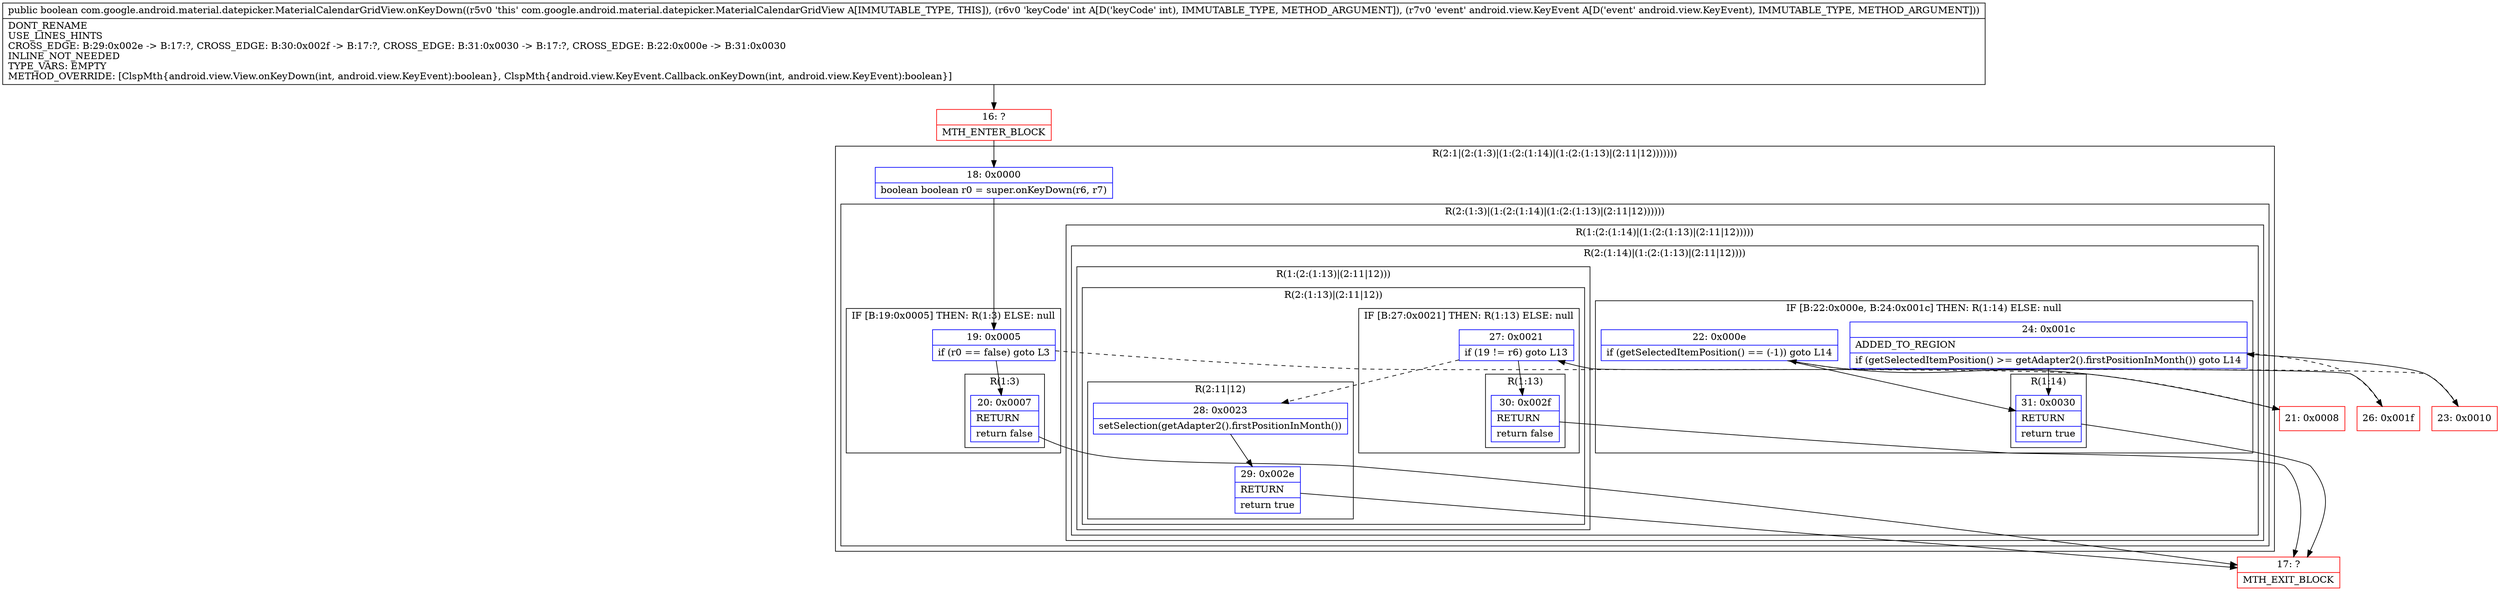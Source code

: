 digraph "CFG forcom.google.android.material.datepicker.MaterialCalendarGridView.onKeyDown(ILandroid\/view\/KeyEvent;)Z" {
subgraph cluster_Region_1639188910 {
label = "R(2:1|(2:(1:3)|(1:(2:(1:14)|(1:(2:(1:13)|(2:11|12)))))))";
node [shape=record,color=blue];
Node_18 [shape=record,label="{18\:\ 0x0000|boolean boolean r0 = super.onKeyDown(r6, r7)\l}"];
subgraph cluster_Region_1213451994 {
label = "R(2:(1:3)|(1:(2:(1:14)|(1:(2:(1:13)|(2:11|12))))))";
node [shape=record,color=blue];
subgraph cluster_IfRegion_2137492283 {
label = "IF [B:19:0x0005] THEN: R(1:3) ELSE: null";
node [shape=record,color=blue];
Node_19 [shape=record,label="{19\:\ 0x0005|if (r0 == false) goto L3\l}"];
subgraph cluster_Region_1919412210 {
label = "R(1:3)";
node [shape=record,color=blue];
Node_20 [shape=record,label="{20\:\ 0x0007|RETURN\l|return false\l}"];
}
}
subgraph cluster_Region_704530722 {
label = "R(1:(2:(1:14)|(1:(2:(1:13)|(2:11|12)))))";
node [shape=record,color=blue];
subgraph cluster_Region_1427340352 {
label = "R(2:(1:14)|(1:(2:(1:13)|(2:11|12))))";
node [shape=record,color=blue];
subgraph cluster_IfRegion_56642854 {
label = "IF [B:22:0x000e, B:24:0x001c] THEN: R(1:14) ELSE: null";
node [shape=record,color=blue];
Node_22 [shape=record,label="{22\:\ 0x000e|if (getSelectedItemPosition() == (\-1)) goto L14\l}"];
Node_24 [shape=record,label="{24\:\ 0x001c|ADDED_TO_REGION\l|if (getSelectedItemPosition() \>= getAdapter2().firstPositionInMonth()) goto L14\l}"];
subgraph cluster_Region_1316315855 {
label = "R(1:14)";
node [shape=record,color=blue];
Node_31 [shape=record,label="{31\:\ 0x0030|RETURN\l|return true\l}"];
}
}
subgraph cluster_Region_362382714 {
label = "R(1:(2:(1:13)|(2:11|12)))";
node [shape=record,color=blue];
subgraph cluster_Region_1537608437 {
label = "R(2:(1:13)|(2:11|12))";
node [shape=record,color=blue];
subgraph cluster_IfRegion_1521378778 {
label = "IF [B:27:0x0021] THEN: R(1:13) ELSE: null";
node [shape=record,color=blue];
Node_27 [shape=record,label="{27\:\ 0x0021|if (19 != r6) goto L13\l}"];
subgraph cluster_Region_1059587930 {
label = "R(1:13)";
node [shape=record,color=blue];
Node_30 [shape=record,label="{30\:\ 0x002f|RETURN\l|return false\l}"];
}
}
subgraph cluster_Region_1715726224 {
label = "R(2:11|12)";
node [shape=record,color=blue];
Node_28 [shape=record,label="{28\:\ 0x0023|setSelection(getAdapter2().firstPositionInMonth())\l}"];
Node_29 [shape=record,label="{29\:\ 0x002e|RETURN\l|return true\l}"];
}
}
}
}
}
}
}
Node_16 [shape=record,color=red,label="{16\:\ ?|MTH_ENTER_BLOCK\l}"];
Node_17 [shape=record,color=red,label="{17\:\ ?|MTH_EXIT_BLOCK\l}"];
Node_21 [shape=record,color=red,label="{21\:\ 0x0008}"];
Node_23 [shape=record,color=red,label="{23\:\ 0x0010}"];
Node_26 [shape=record,color=red,label="{26\:\ 0x001f}"];
MethodNode[shape=record,label="{public boolean com.google.android.material.datepicker.MaterialCalendarGridView.onKeyDown((r5v0 'this' com.google.android.material.datepicker.MaterialCalendarGridView A[IMMUTABLE_TYPE, THIS]), (r6v0 'keyCode' int A[D('keyCode' int), IMMUTABLE_TYPE, METHOD_ARGUMENT]), (r7v0 'event' android.view.KeyEvent A[D('event' android.view.KeyEvent), IMMUTABLE_TYPE, METHOD_ARGUMENT]))  | DONT_RENAME\lUSE_LINES_HINTS\lCROSS_EDGE: B:29:0x002e \-\> B:17:?, CROSS_EDGE: B:30:0x002f \-\> B:17:?, CROSS_EDGE: B:31:0x0030 \-\> B:17:?, CROSS_EDGE: B:22:0x000e \-\> B:31:0x0030\lINLINE_NOT_NEEDED\lTYPE_VARS: EMPTY\lMETHOD_OVERRIDE: [ClspMth\{android.view.View.onKeyDown(int, android.view.KeyEvent):boolean\}, ClspMth\{android.view.KeyEvent.Callback.onKeyDown(int, android.view.KeyEvent):boolean\}]\l}"];
MethodNode -> Node_16;Node_18 -> Node_19;
Node_19 -> Node_20;
Node_19 -> Node_21[style=dashed];
Node_20 -> Node_17;
Node_22 -> Node_23[style=dashed];
Node_22 -> Node_31;
Node_24 -> Node_26[style=dashed];
Node_24 -> Node_31;
Node_31 -> Node_17;
Node_27 -> Node_28[style=dashed];
Node_27 -> Node_30;
Node_30 -> Node_17;
Node_28 -> Node_29;
Node_29 -> Node_17;
Node_16 -> Node_18;
Node_21 -> Node_22;
Node_23 -> Node_24;
Node_26 -> Node_27;
}

